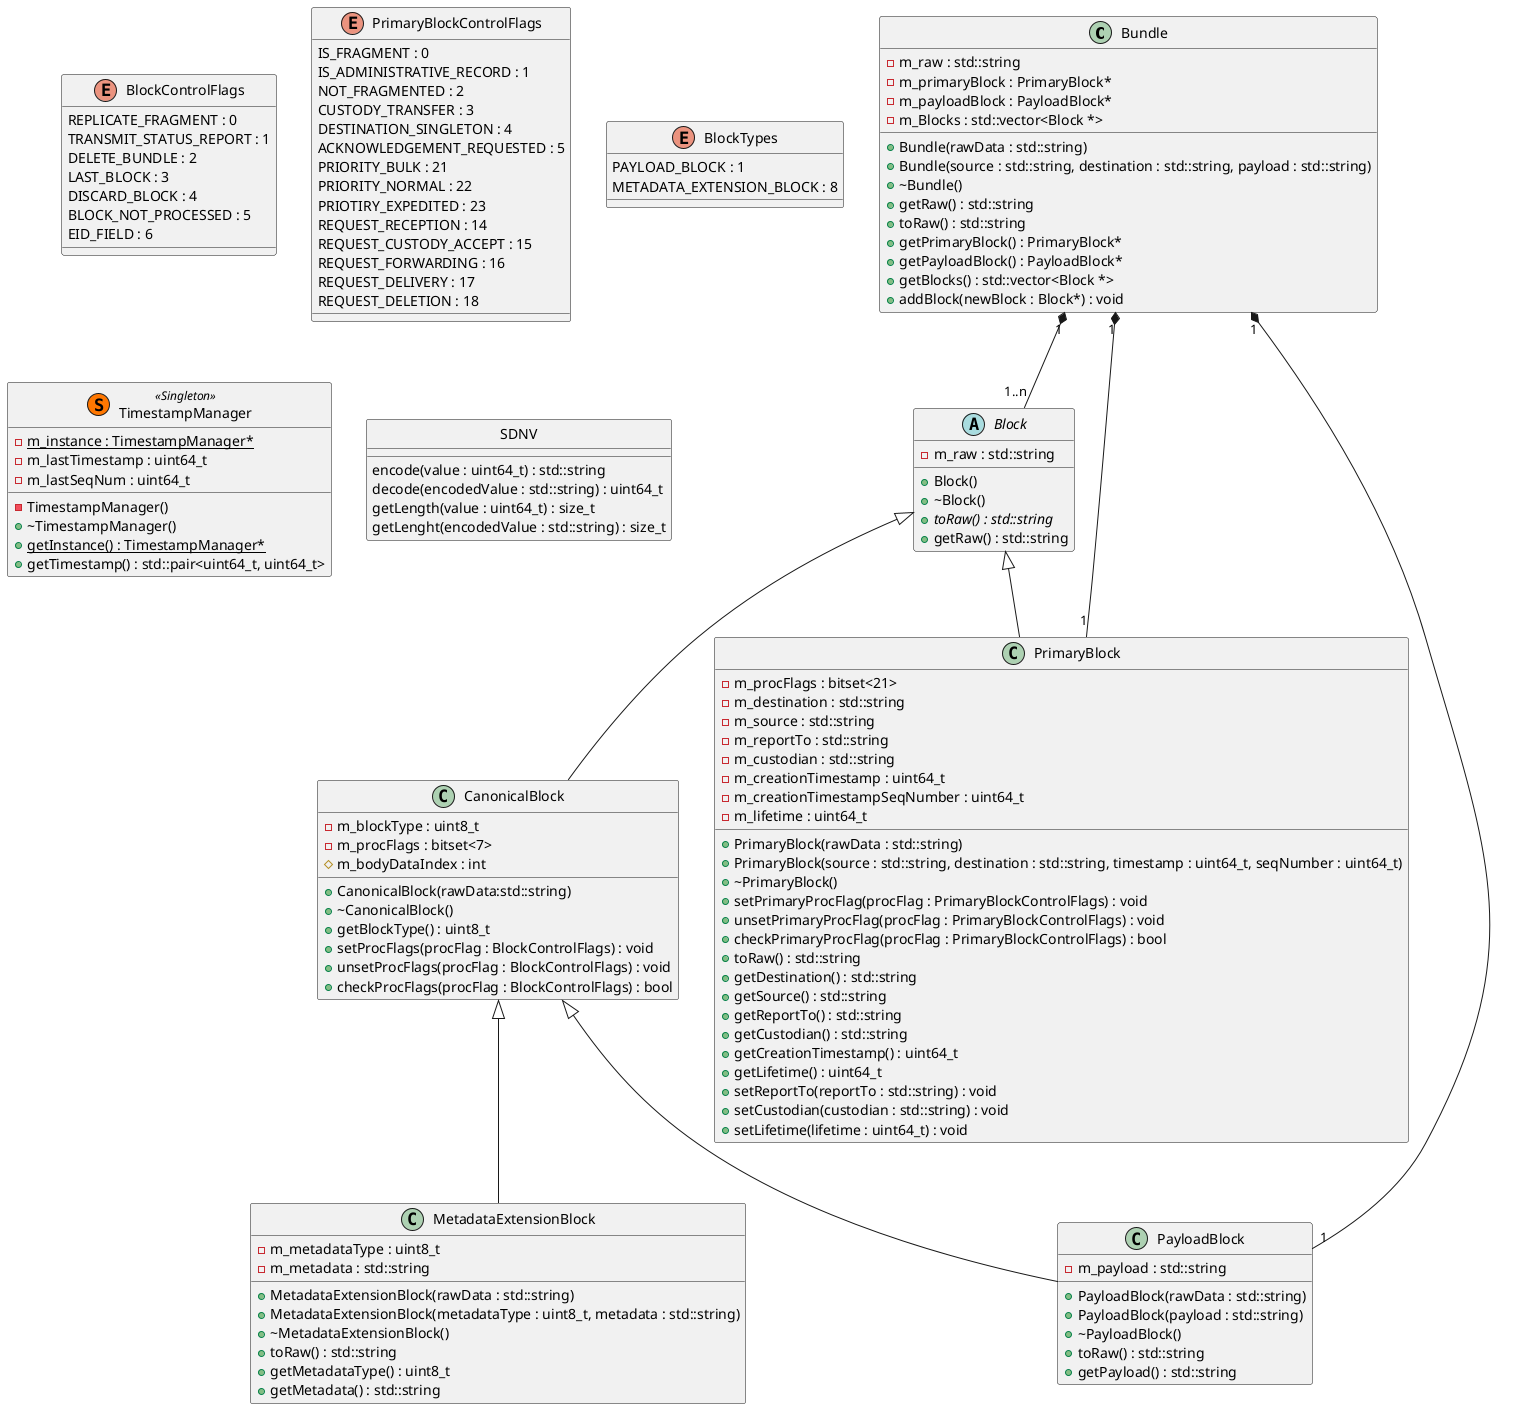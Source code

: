 @startuml
class Bundle {
	-m_raw : std::string
	-m_primaryBlock : PrimaryBlock*
	-m_payloadBlock : PayloadBlock*
	-m_Blocks : std::vector<Block *>
	+Bundle(rawData : std::string)
	+Bundle(source : std::string, destination : std::string, payload : std::string)
	+~Bundle()
	+getRaw() : std::string
	+toRaw() : std::string
	+getPrimaryBlock() : PrimaryBlock*
	+getPayloadBlock() : PayloadBlock*
	+getBlocks() : std::vector<Block *>
	+addBlock(newBlock : Block*) : void
}

abstract class Block {
	-m_raw : std::string
	+Block()
	+~Block()
	+{abstract}toRaw() : std::string
	+getRaw() : std::string
}

class CanonicalBlock {
	-m_blockType : uint8_t
	-m_procFlags : bitset<7>
	#m_bodyDataIndex : int
	+CanonicalBlock(rawData:std::string)
	+~CanonicalBlock()
	+getBlockType() : uint8_t
	+setProcFlags(procFlag : BlockControlFlags) : void
	+unsetProcFlags(procFlag : BlockControlFlags) : void
	+checkProcFlags(procFlag : BlockControlFlags) : bool
}

class MetadataExtensionBlock {
	-m_metadataType : uint8_t
	-m_metadata : std::string
	+MetadataExtensionBlock(rawData : std::string)
	+MetadataExtensionBlock(metadataType : uint8_t, metadata : std::string)
	+~MetadataExtensionBlock()
	+toRaw() : std::string
	+getMetadataType() : uint8_t
	+getMetadata() : std::string
}

class PayloadBlock {
	-m_payload : std::string
	+PayloadBlock(rawData : std::string)
	+PayloadBlock(payload : std::string)
	+~PayloadBlock()
	+toRaw() : std::string
	+getPayload() : std::string
}


class PrimaryBlock {
	-m_procFlags : bitset<21>
	-m_destination : std::string
	-m_source : std::string
	-m_reportTo : std::string
	-m_custodian : std::string
	-m_creationTimestamp : uint64_t
	-m_creationTimestampSeqNumber : uint64_t
	-m_lifetime : uint64_t
	+PrimaryBlock(rawData : std::string)
	+PrimaryBlock(source : std::string, destination : std::string, timestamp : uint64_t, seqNumber : uint64_t)
	+~PrimaryBlock()
	+setPrimaryProcFlag(procFlag : PrimaryBlockControlFlags) : void
	+unsetPrimaryProcFlag(procFlag : PrimaryBlockControlFlags) : void
	+checkPrimaryProcFlag(procFlag : PrimaryBlockControlFlags) : bool
	+toRaw() : std::string
	+getDestination() : std::string
	+getSource() : std::string
	+getReportTo() : std::string
	+getCustodian() : std::string
	+getCreationTimestamp() : uint64_t
	+getLifetime() : uint64_t
	+setReportTo(reportTo : std::string) : void
	+setCustodian(custodian : std::string) : void
	+setLifetime(lifetime : uint64_t) : void
}

enum BlockControlFlags {
	REPLICATE_FRAGMENT : 0
	TRANSMIT_STATUS_REPORT : 1
	DELETE_BUNDLE : 2
	LAST_BLOCK : 3
	DISCARD_BLOCK : 4
	BLOCK_NOT_PROCESSED : 5
	EID_FIELD : 6
}

enum PrimaryBlockControlFlags {
	IS_FRAGMENT : 0
	IS_ADMINISTRATIVE_RECORD : 1
	NOT_FRAGMENTED : 2
	CUSTODY_TRANSFER : 3
	DESTINATION_SINGLETON : 4
	ACKNOWLEDGEMENT_REQUESTED : 5
	PRIORITY_BULK : 21
	PRIORITY_NORMAL : 22
	PRIOTIRY_EXPEDITED : 23
	REQUEST_RECEPTION : 14
	REQUEST_CUSTODY_ACCEPT : 15
	REQUEST_FORWARDING : 16
	REQUEST_DELIVERY : 17
	REQUEST_DELETION : 18
}

enum BlockTypes {
	PAYLOAD_BLOCK : 1
	METADATA_EXTENSION_BLOCK : 8
}

class TimestampManager << (S,#FF7700) Singleton >> {
	-{static}m_instance : TimestampManager*
	-m_lastTimestamp : uint64_t
	-m_lastSeqNum : uint64_t
	-TimestampManager()
	+~TimestampManager()
	+{static}getInstance() : TimestampManager*
	+getTimestamp() : std::pair<uint64_t, uint64_t>
}

class SDNV {
	encode(value : uint64_t) : std::string
	decode(encodedValue : std::string) : uint64_t
	getLength(value : uint64_t) : size_t
	getLenght(encodedValue : std::string) : size_t
}
hide SDNV circle

Block <|-- PrimaryBlock
Block <|-- CanonicalBlock
CanonicalBlock <|-- MetadataExtensionBlock
CanonicalBlock <|-- PayloadBlock
Bundle "1" *-- "1" PrimaryBlock
Bundle "1" *-- "1" PayloadBlock
Bundle "1" *-- "1..n" Block

@enduml